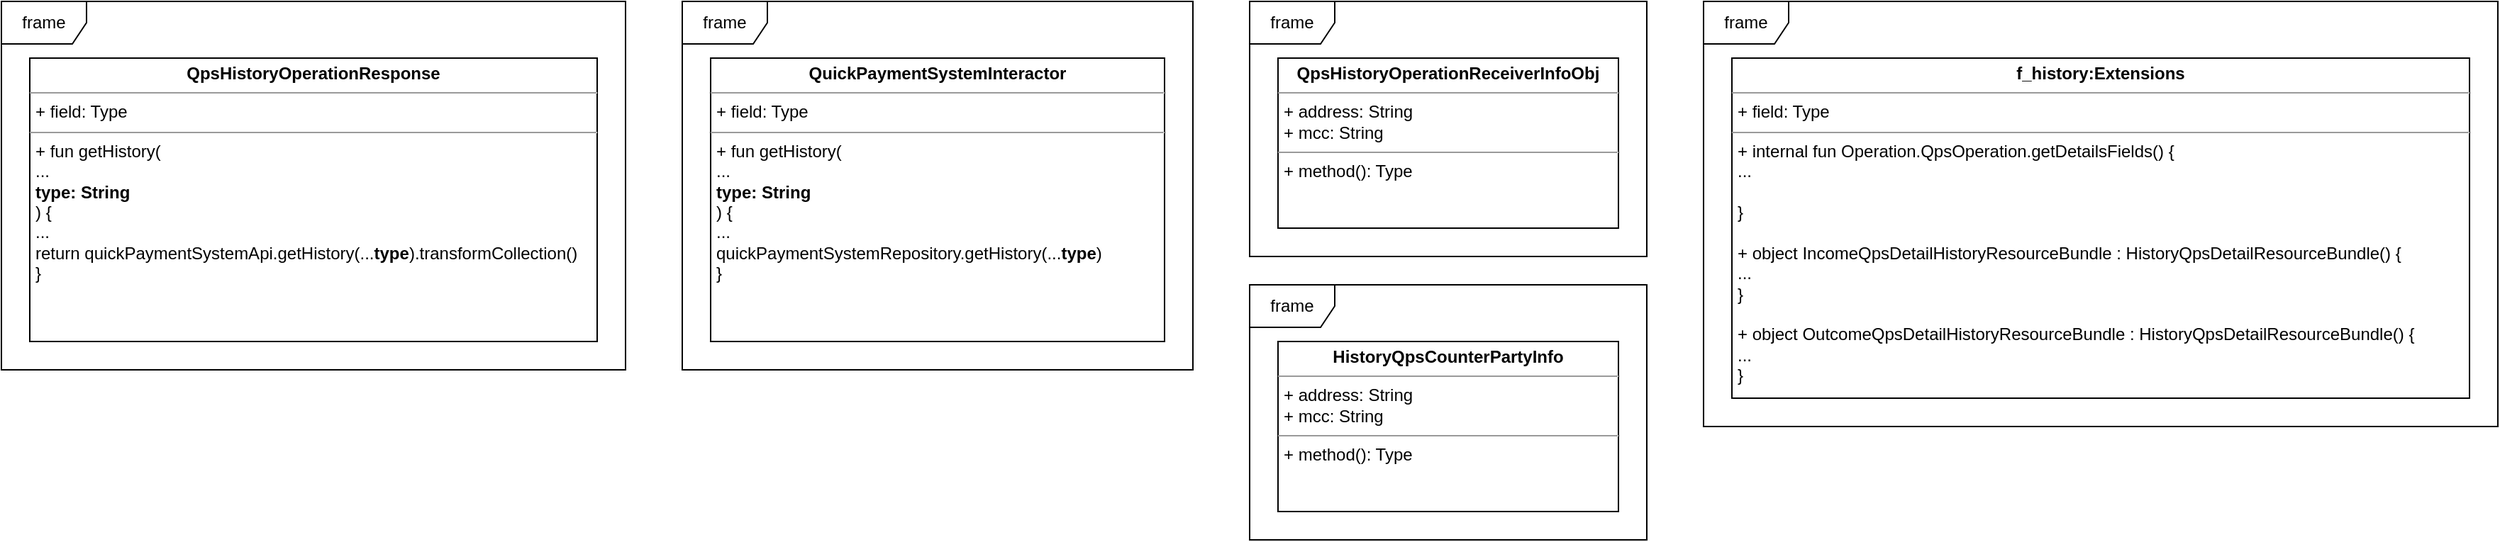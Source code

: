 <mxfile version="16.2.6" type="github">
  <diagram id="GAHAo4grmHkLb-Jh6NlL" name="Page-1">
    <mxGraphModel dx="1422" dy="729" grid="1" gridSize="10" guides="1" tooltips="1" connect="1" arrows="1" fold="1" page="1" pageScale="1" pageWidth="850" pageHeight="1100" math="0" shadow="0">
      <root>
        <mxCell id="0" />
        <mxCell id="1" parent="0" />
        <mxCell id="aZ0t3fHpENvqRnif-zxp-1" value="&lt;p style=&quot;margin: 0px ; margin-top: 4px ; text-align: center&quot;&gt;&lt;b&gt;QpsHistoryOperationResponse&lt;/b&gt;&lt;/p&gt;&lt;hr size=&quot;1&quot;&gt;&lt;p style=&quot;margin: 0px ; margin-left: 4px&quot;&gt;+ field: Type&lt;/p&gt;&lt;hr size=&quot;1&quot;&gt;&lt;p style=&quot;margin: 0px ; margin-left: 4px&quot;&gt;+ fun getHistory(&lt;/p&gt;&lt;p style=&quot;margin: 0px ; margin-left: 4px&quot;&gt;...&lt;/p&gt;&lt;p style=&quot;margin: 0px ; margin-left: 4px&quot;&gt;&lt;b&gt;type: String&lt;/b&gt;&lt;br&gt;&lt;/p&gt;&lt;p style=&quot;margin: 0px ; margin-left: 4px&quot;&gt;) {&lt;/p&gt;&lt;p style=&quot;margin: 0px ; margin-left: 4px&quot;&gt;...&lt;/p&gt;&lt;p style=&quot;margin: 0px ; margin-left: 4px&quot;&gt;return quickPaymentSystemApi.getHistory(...&lt;b&gt;type&lt;/b&gt;).transformCollection()&lt;br&gt;&lt;/p&gt;&lt;p style=&quot;margin: 0px ; margin-left: 4px&quot;&gt;}&lt;br&gt;&lt;/p&gt;" style="verticalAlign=top;align=left;overflow=fill;fontSize=12;fontFamily=Helvetica;html=1;" vertex="1" parent="1">
          <mxGeometry x="40" y="40" width="400" height="200" as="geometry" />
        </mxCell>
        <mxCell id="aZ0t3fHpENvqRnif-zxp-2" value="&lt;p style=&quot;margin: 0px ; margin-top: 4px ; text-align: center&quot;&gt;&lt;b&gt;QuickPaymentSystemInteractor&lt;/b&gt;&lt;/p&gt;&lt;hr size=&quot;1&quot;&gt;&lt;p style=&quot;margin: 0px ; margin-left: 4px&quot;&gt;+ field: Type&lt;/p&gt;&lt;hr size=&quot;1&quot;&gt;&lt;p style=&quot;margin: 0px ; margin-left: 4px&quot;&gt;+ fun getHistory(&lt;/p&gt;&lt;p style=&quot;margin: 0px ; margin-left: 4px&quot;&gt;...&lt;/p&gt;&lt;p style=&quot;margin: 0px ; margin-left: 4px&quot;&gt;&lt;b&gt;type: String&lt;/b&gt;&lt;br&gt;&lt;/p&gt;&lt;p style=&quot;margin: 0px ; margin-left: 4px&quot;&gt;) {&lt;/p&gt;&lt;p style=&quot;margin: 0px ; margin-left: 4px&quot;&gt;...&lt;/p&gt;&lt;p style=&quot;margin: 0px ; margin-left: 4px&quot;&gt;quickPaymentSystemRepository.getHistory(...&lt;b&gt;type&lt;/b&gt;)&lt;br&gt;&lt;/p&gt;&lt;p style=&quot;margin: 0px ; margin-left: 4px&quot;&gt;}&lt;br&gt;&lt;/p&gt;" style="verticalAlign=top;align=left;overflow=fill;fontSize=12;fontFamily=Helvetica;html=1;" vertex="1" parent="1">
          <mxGeometry x="520" y="40" width="320" height="200" as="geometry" />
        </mxCell>
        <mxCell id="aZ0t3fHpENvqRnif-zxp-3" value="&lt;p style=&quot;margin: 0px ; margin-top: 4px ; text-align: center&quot;&gt;&lt;b&gt;QpsHistoryOperationReceiverInfoObj&lt;/b&gt;&lt;/p&gt;&lt;hr size=&quot;1&quot;&gt;&lt;p style=&quot;margin: 0px ; margin-left: 4px&quot;&gt;+ address: String&lt;/p&gt;&lt;p style=&quot;margin: 0px ; margin-left: 4px&quot;&gt;+ mcc: String&lt;/p&gt;&lt;hr size=&quot;1&quot;&gt;&lt;p style=&quot;margin: 0px ; margin-left: 4px&quot;&gt;+ method(): Type&lt;/p&gt;" style="verticalAlign=top;align=left;overflow=fill;fontSize=12;fontFamily=Helvetica;html=1;" vertex="1" parent="1">
          <mxGeometry x="920" y="40" width="240" height="120" as="geometry" />
        </mxCell>
        <mxCell id="aZ0t3fHpENvqRnif-zxp-4" value="&lt;p style=&quot;margin: 0px ; margin-top: 4px ; text-align: center&quot;&gt;&lt;b&gt;HistoryQpsCounterPartyInfo&lt;/b&gt;&lt;/p&gt;&lt;hr size=&quot;1&quot;&gt;&lt;p style=&quot;margin: 0px ; margin-left: 4px&quot;&gt;+ address: String&lt;br&gt;+ mcc: String&lt;/p&gt;&lt;hr size=&quot;1&quot;&gt;&lt;p style=&quot;margin: 0px ; margin-left: 4px&quot;&gt;+ method(): Type&lt;/p&gt;" style="verticalAlign=top;align=left;overflow=fill;fontSize=12;fontFamily=Helvetica;html=1;" vertex="1" parent="1">
          <mxGeometry x="920" y="240" width="240" height="120" as="geometry" />
        </mxCell>
        <mxCell id="aZ0t3fHpENvqRnif-zxp-5" value="&lt;p style=&quot;margin: 0px ; margin-top: 4px ; text-align: center&quot;&gt;&lt;b&gt;f_history:Extensions&lt;/b&gt;&lt;/p&gt;&lt;hr size=&quot;1&quot;&gt;&lt;p style=&quot;margin: 0px ; margin-left: 4px&quot;&gt;+ field: Type&lt;/p&gt;&lt;hr size=&quot;1&quot;&gt;&lt;p style=&quot;margin: 0px ; margin-left: 4px&quot;&gt;+ internal fun Operation.QpsOperation.getDetailsFields() {&lt;/p&gt;&lt;p style=&quot;margin: 0px ; margin-left: 4px&quot;&gt;...&lt;/p&gt;&lt;p style=&quot;margin: 0px ; margin-left: 4px&quot;&gt;&lt;br&gt;&lt;/p&gt;&lt;p style=&quot;margin: 0px ; margin-left: 4px&quot;&gt;}&lt;/p&gt;&lt;p style=&quot;margin: 0px ; margin-left: 4px&quot;&gt;&lt;br&gt;&lt;/p&gt;&lt;p style=&quot;margin: 0px ; margin-left: 4px&quot;&gt;+ object IncomeQpsDetailHistoryResourceBundle : HistoryQpsDetailResourceBundle() {&lt;/p&gt;&lt;p style=&quot;margin: 0px ; margin-left: 4px&quot;&gt;...&lt;br&gt;&lt;/p&gt;&lt;p style=&quot;margin: 0px ; margin-left: 4px&quot;&gt;}&lt;/p&gt;&lt;p style=&quot;margin: 0px ; margin-left: 4px&quot;&gt;&lt;br&gt;&lt;/p&gt;&lt;p style=&quot;margin: 0px ; margin-left: 4px&quot;&gt;+ object OutcomeQpsDetailHistoryResourceBundle : HistoryQpsDetailResourceBundle() {&lt;/p&gt;&lt;p style=&quot;margin: 0px ; margin-left: 4px&quot;&gt;...&lt;br&gt;&lt;/p&gt;&lt;p style=&quot;margin: 0px ; margin-left: 4px&quot;&gt;}&lt;br&gt;&lt;/p&gt;" style="verticalAlign=top;align=left;overflow=fill;fontSize=12;fontFamily=Helvetica;html=1;" vertex="1" parent="1">
          <mxGeometry x="1240" y="40" width="520" height="240" as="geometry" />
        </mxCell>
        <mxCell id="aZ0t3fHpENvqRnif-zxp-7" value="frame" style="shape=umlFrame;whiteSpace=wrap;html=1;" vertex="1" parent="1">
          <mxGeometry x="20" width="440" height="260" as="geometry" />
        </mxCell>
        <mxCell id="aZ0t3fHpENvqRnif-zxp-8" value="frame" style="shape=umlFrame;whiteSpace=wrap;html=1;" vertex="1" parent="1">
          <mxGeometry x="500" width="360" height="260" as="geometry" />
        </mxCell>
        <mxCell id="aZ0t3fHpENvqRnif-zxp-9" value="frame" style="shape=umlFrame;whiteSpace=wrap;html=1;" vertex="1" parent="1">
          <mxGeometry x="900" width="280" height="180" as="geometry" />
        </mxCell>
        <mxCell id="aZ0t3fHpENvqRnif-zxp-10" value="frame" style="shape=umlFrame;whiteSpace=wrap;html=1;" vertex="1" parent="1">
          <mxGeometry x="900" y="200" width="280" height="180" as="geometry" />
        </mxCell>
        <mxCell id="aZ0t3fHpENvqRnif-zxp-11" value="frame" style="shape=umlFrame;whiteSpace=wrap;html=1;" vertex="1" parent="1">
          <mxGeometry x="1220" width="560" height="300" as="geometry" />
        </mxCell>
      </root>
    </mxGraphModel>
  </diagram>
</mxfile>
